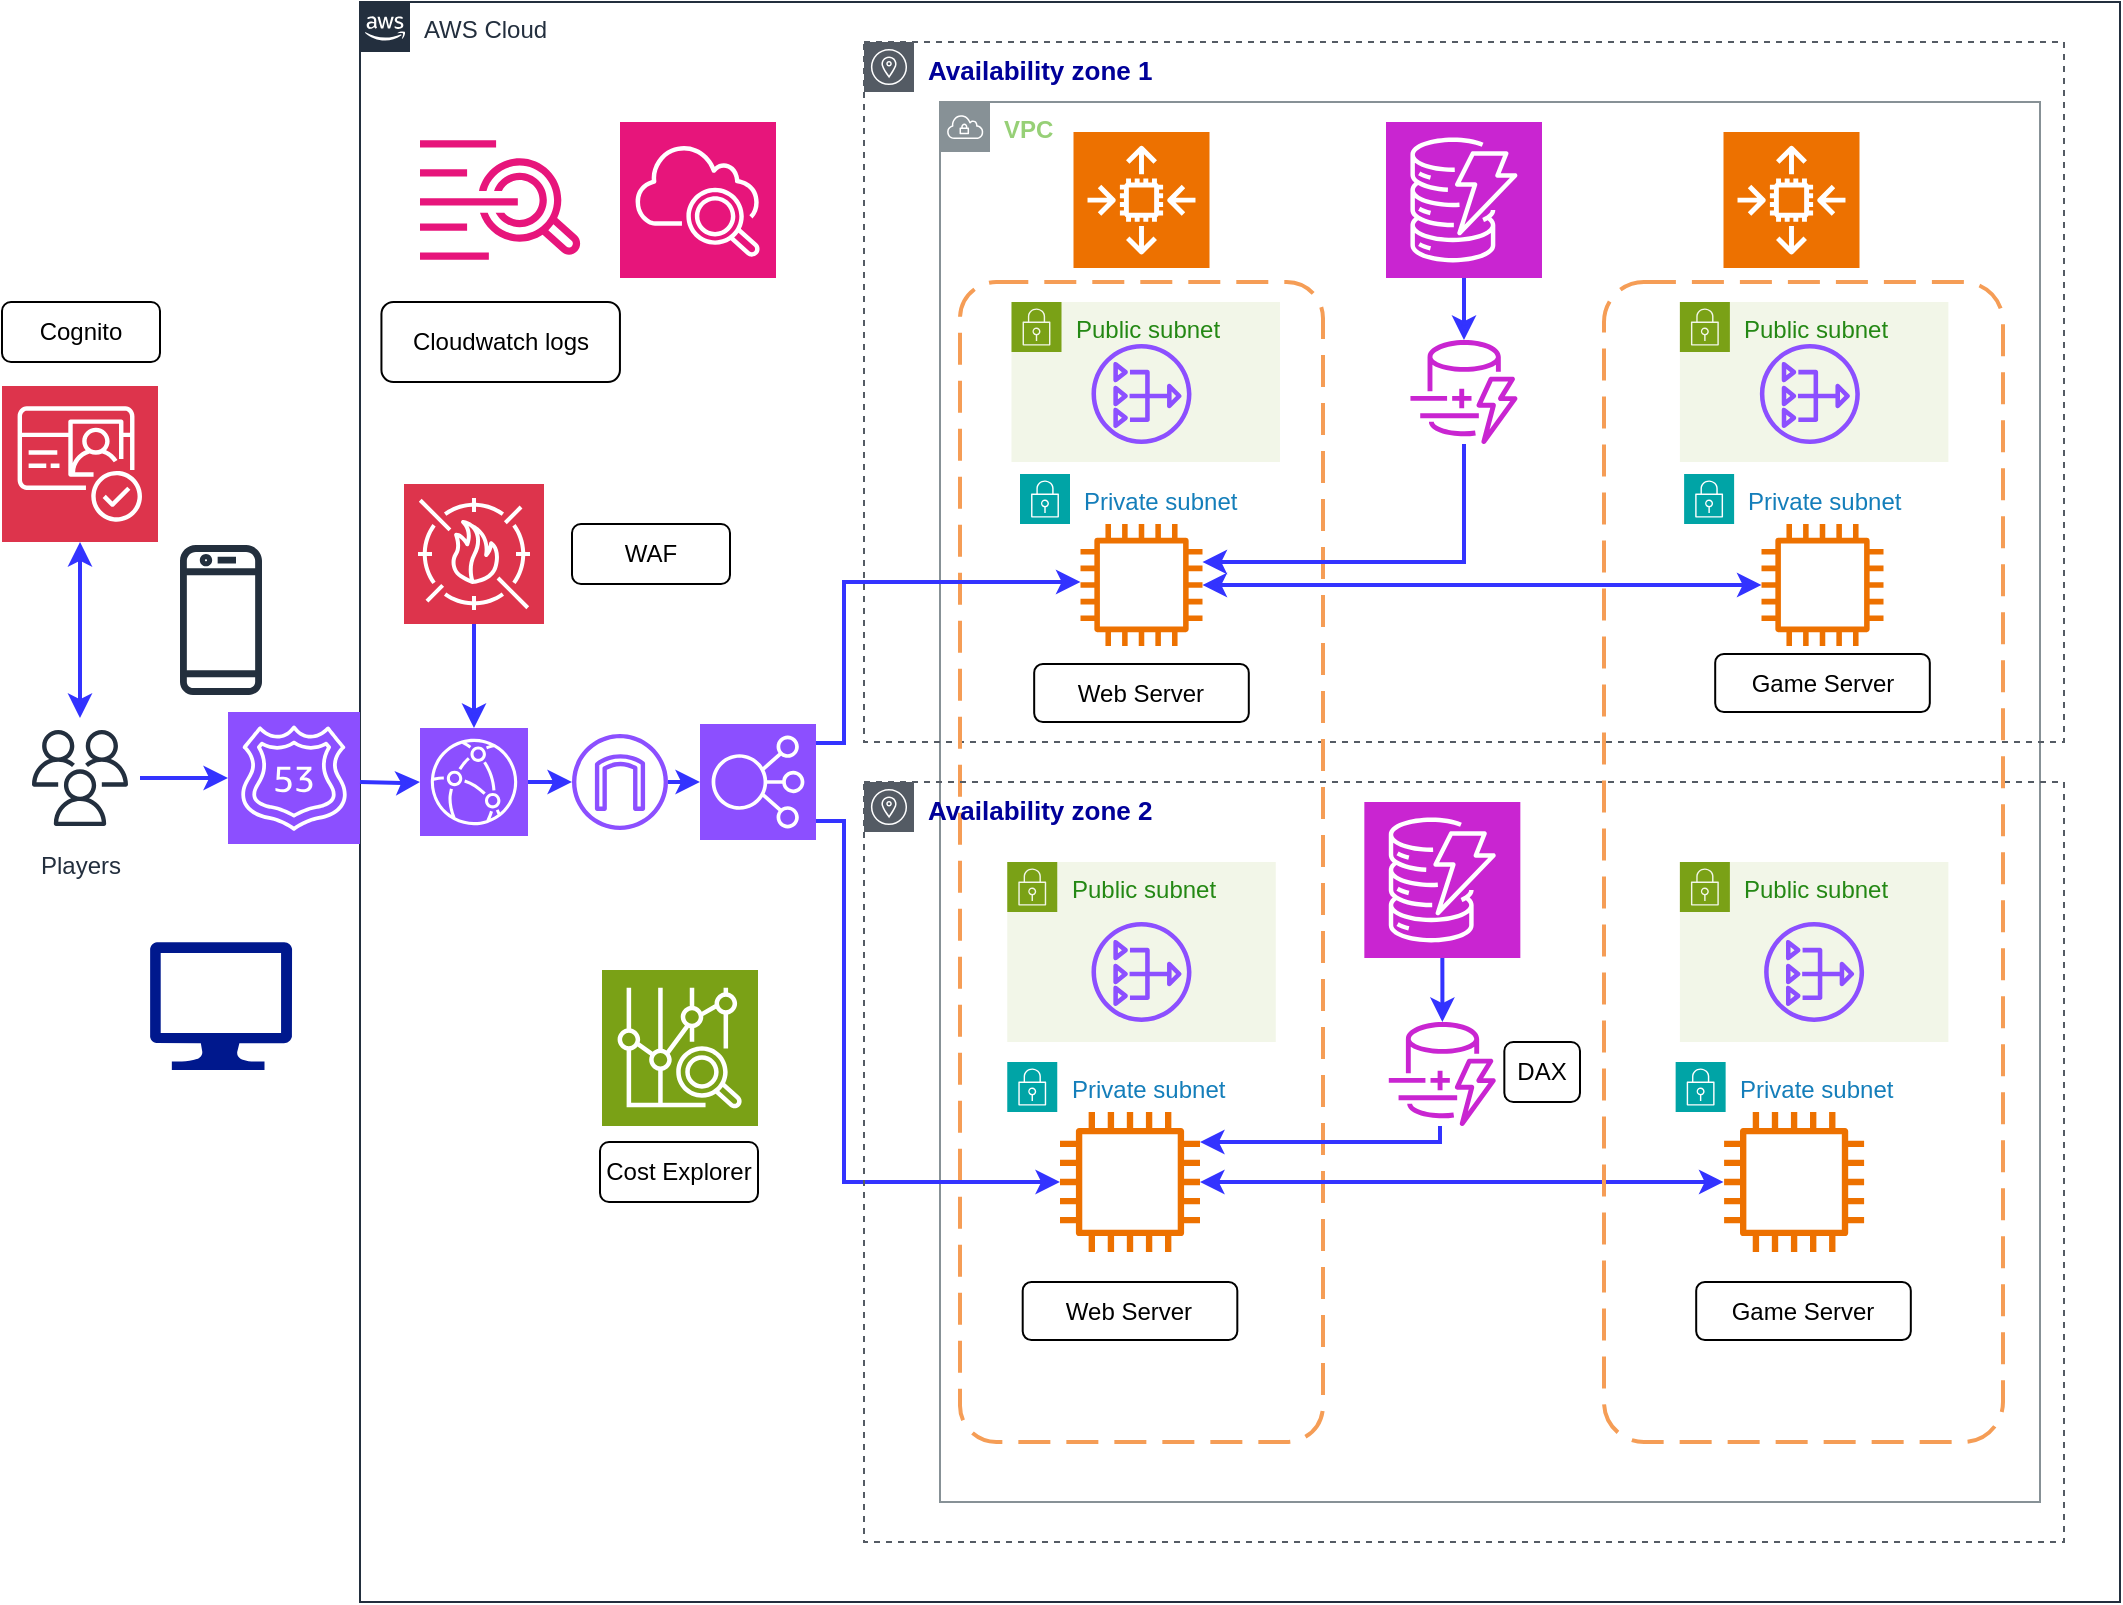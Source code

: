 <mxfile version="22.1.8" type="github">
  <diagram name="Page-1" id="d0QBPmn3JqpIGUC00Diu">
    <mxGraphModel dx="1593" dy="2521" grid="1" gridSize="10" guides="1" tooltips="1" connect="1" arrows="1" fold="1" page="1" pageScale="1" pageWidth="1169" pageHeight="1654" math="0" shadow="0">
      <root>
        <mxCell id="0" />
        <mxCell id="1" parent="0" />
        <mxCell id="qJTPOWWO7ZOpzd0XANFb-59" value="&lt;font&gt;&lt;b&gt;VPC&lt;/b&gt;&lt;/font&gt;" style="sketch=0;outlineConnect=0;gradientColor=none;html=1;whiteSpace=wrap;fontSize=12;fontStyle=0;shape=mxgraph.aws4.group;grIcon=mxgraph.aws4.group_vpc;strokeColor=#879196;fillColor=none;verticalAlign=top;align=left;spacingLeft=30;fontColor=#97D077;dashed=0;" vertex="1" parent="1">
          <mxGeometry x="490" y="-550" width="550" height="700" as="geometry" />
        </mxCell>
        <mxCell id="wB-Hq6-462Kky3SHtKy7-2" value="AWS Cloud" style="points=[[0,0],[0.25,0],[0.5,0],[0.75,0],[1,0],[1,0.25],[1,0.5],[1,0.75],[1,1],[0.75,1],[0.5,1],[0.25,1],[0,1],[0,0.75],[0,0.5],[0,0.25]];outlineConnect=0;gradientColor=none;html=1;whiteSpace=wrap;fontSize=12;fontStyle=0;container=1;pointerEvents=0;collapsible=0;recursiveResize=0;shape=mxgraph.aws4.group;grIcon=mxgraph.aws4.group_aws_cloud_alt;strokeColor=#232F3E;fillColor=none;verticalAlign=top;align=left;spacingLeft=30;fontColor=#232F3E;dashed=0;" parent="1" vertex="1">
          <mxGeometry x="200" y="-600" width="880" height="800" as="geometry" />
        </mxCell>
        <mxCell id="wB-Hq6-462Kky3SHtKy7-13" value="&lt;b&gt;&lt;font color=&quot;#000099&quot; style=&quot;font-size: 13px;&quot;&gt;Availability zone 1&lt;/font&gt;&lt;/b&gt;" style="sketch=0;outlineConnect=0;gradientColor=none;html=1;whiteSpace=wrap;fontSize=12;fontStyle=0;shape=mxgraph.aws4.group;grIcon=mxgraph.aws4.group_availability_zone;strokeColor=#545B64;fillColor=none;verticalAlign=top;align=left;spacingLeft=30;fontColor=#545B64;dashed=1;" parent="wB-Hq6-462Kky3SHtKy7-2" vertex="1">
          <mxGeometry x="252" y="20" width="600" height="350" as="geometry" />
        </mxCell>
        <mxCell id="qJTPOWWO7ZOpzd0XANFb-1" value="" style="rounded=1;arcSize=10;dashed=1;strokeColor=#F59D56;fillColor=none;gradientColor=none;dashPattern=8 4;strokeWidth=2;" vertex="1" parent="wB-Hq6-462Kky3SHtKy7-2">
          <mxGeometry x="300" y="140" width="181.5" height="580" as="geometry" />
        </mxCell>
        <mxCell id="qJTPOWWO7ZOpzd0XANFb-11" style="edgeStyle=orthogonalEdgeStyle;rounded=0;orthogonalLoop=1;jettySize=auto;html=1;exitX=1;exitY=0.25;exitDx=0;exitDy=0;exitPerimeter=0;strokeWidth=2;strokeColor=#3333FF;" edge="1" parent="wB-Hq6-462Kky3SHtKy7-2" target="qJTPOWWO7ZOpzd0XANFb-4">
          <mxGeometry relative="1" as="geometry">
            <mxPoint x="210" y="370.5" as="sourcePoint" />
            <Array as="points">
              <mxPoint x="242" y="371" />
              <mxPoint x="242" y="290" />
            </Array>
          </mxGeometry>
        </mxCell>
        <mxCell id="qJTPOWWO7ZOpzd0XANFb-12" style="edgeStyle=orthogonalEdgeStyle;rounded=0;orthogonalLoop=1;jettySize=auto;html=1;exitX=1;exitY=0.75;exitDx=0;exitDy=0;exitPerimeter=0;strokeWidth=2;strokeColor=#3333FF;" edge="1" parent="wB-Hq6-462Kky3SHtKy7-2" target="qJTPOWWO7ZOpzd0XANFb-6">
          <mxGeometry relative="1" as="geometry">
            <mxPoint x="210" y="409.5" as="sourcePoint" />
            <Array as="points">
              <mxPoint x="242" y="410" />
              <mxPoint x="242" y="590" />
            </Array>
          </mxGeometry>
        </mxCell>
        <mxCell id="wB-Hq6-462Kky3SHtKy7-10" value="" style="sketch=0;points=[[0,0,0],[0.25,0,0],[0.5,0,0],[0.75,0,0],[1,0,0],[0,1,0],[0.25,1,0],[0.5,1,0],[0.75,1,0],[1,1,0],[0,0.25,0],[0,0.5,0],[0,0.75,0],[1,0.25,0],[1,0.5,0],[1,0.75,0]];outlineConnect=0;fontColor=#232F3E;fillColor=#8C4FFF;strokeColor=#ffffff;dashed=0;verticalLabelPosition=bottom;verticalAlign=top;align=center;html=1;fontSize=12;fontStyle=0;aspect=fixed;shape=mxgraph.aws4.resourceIcon;resIcon=mxgraph.aws4.elastic_load_balancing;" parent="wB-Hq6-462Kky3SHtKy7-2" vertex="1">
          <mxGeometry x="170" y="361" width="58" height="58" as="geometry" />
        </mxCell>
        <mxCell id="wB-Hq6-462Kky3SHtKy7-12" value="&lt;b&gt;&lt;font color=&quot;#000099&quot; style=&quot;font-size: 13px;&quot;&gt;Availability zone 2&lt;/font&gt;&lt;/b&gt;" style="sketch=0;outlineConnect=0;gradientColor=none;html=1;whiteSpace=wrap;fontSize=12;fontStyle=0;shape=mxgraph.aws4.group;grIcon=mxgraph.aws4.group_availability_zone;strokeColor=#545B64;fillColor=none;verticalAlign=top;align=left;spacingLeft=30;fontColor=#545B64;dashed=1;" parent="wB-Hq6-462Kky3SHtKy7-2" vertex="1">
          <mxGeometry x="252" y="390" width="600" height="380" as="geometry" />
        </mxCell>
        <mxCell id="qJTPOWWO7ZOpzd0XANFb-2" value="" style="sketch=0;points=[[0,0,0],[0.25,0,0],[0.5,0,0],[0.75,0,0],[1,0,0],[0,1,0],[0.25,1,0],[0.5,1,0],[0.75,1,0],[1,1,0],[0,0.25,0],[0,0.5,0],[0,0.75,0],[1,0.25,0],[1,0.5,0],[1,0.75,0]];outlineConnect=0;fontColor=#232F3E;fillColor=#ED7100;strokeColor=#ffffff;dashed=0;verticalLabelPosition=bottom;verticalAlign=top;align=center;html=1;fontSize=12;fontStyle=0;aspect=fixed;shape=mxgraph.aws4.resourceIcon;resIcon=mxgraph.aws4.auto_scaling2;" vertex="1" parent="wB-Hq6-462Kky3SHtKy7-2">
          <mxGeometry x="356.75" y="65" width="68" height="68" as="geometry" />
        </mxCell>
        <mxCell id="qJTPOWWO7ZOpzd0XANFb-18" style="edgeStyle=orthogonalEdgeStyle;rounded=0;orthogonalLoop=1;jettySize=auto;html=1;startArrow=classic;startFill=1;strokeWidth=2;strokeColor=#3333FF;" edge="1" parent="wB-Hq6-462Kky3SHtKy7-2" source="qJTPOWWO7ZOpzd0XANFb-4" target="qJTPOWWO7ZOpzd0XANFb-133">
          <mxGeometry relative="1" as="geometry">
            <mxPoint x="681.69" y="291.476" as="targetPoint" />
            <Array as="points" />
          </mxGeometry>
        </mxCell>
        <mxCell id="qJTPOWWO7ZOpzd0XANFb-4" value="" style="sketch=0;outlineConnect=0;fontColor=#232F3E;gradientColor=none;fillColor=#ED7100;strokeColor=none;dashed=0;verticalLabelPosition=bottom;verticalAlign=top;align=center;html=1;fontSize=12;fontStyle=0;aspect=fixed;pointerEvents=1;shape=mxgraph.aws4.instance2;" vertex="1" parent="wB-Hq6-462Kky3SHtKy7-2">
          <mxGeometry x="360.25" y="261" width="61" height="61" as="geometry" />
        </mxCell>
        <mxCell id="qJTPOWWO7ZOpzd0XANFb-19" style="edgeStyle=orthogonalEdgeStyle;rounded=0;orthogonalLoop=1;jettySize=auto;html=1;startArrow=classic;startFill=1;strokeColor=#3333FF;strokeWidth=2;" edge="1" parent="wB-Hq6-462Kky3SHtKy7-2" source="qJTPOWWO7ZOpzd0XANFb-6">
          <mxGeometry relative="1" as="geometry">
            <mxPoint x="681.75" y="590" as="targetPoint" />
          </mxGeometry>
        </mxCell>
        <mxCell id="qJTPOWWO7ZOpzd0XANFb-6" value="" style="sketch=0;outlineConnect=0;fontColor=#232F3E;gradientColor=none;fillColor=#ED7100;strokeColor=none;dashed=0;verticalLabelPosition=bottom;verticalAlign=top;align=center;html=1;fontSize=12;fontStyle=0;aspect=fixed;pointerEvents=1;shape=mxgraph.aws4.instance2;" vertex="1" parent="wB-Hq6-462Kky3SHtKy7-2">
          <mxGeometry x="350" y="555" width="70" height="70" as="geometry" />
        </mxCell>
        <mxCell id="qJTPOWWO7ZOpzd0XANFb-7" value="" style="rounded=1;arcSize=10;dashed=1;strokeColor=#F59D56;fillColor=none;gradientColor=none;dashPattern=8 4;strokeWidth=2;" vertex="1" parent="wB-Hq6-462Kky3SHtKy7-2">
          <mxGeometry x="622" y="140" width="199.5" height="580" as="geometry" />
        </mxCell>
        <mxCell id="qJTPOWWO7ZOpzd0XANFb-8" value="" style="sketch=0;points=[[0,0,0],[0.25,0,0],[0.5,0,0],[0.75,0,0],[1,0,0],[0,1,0],[0.25,1,0],[0.5,1,0],[0.75,1,0],[1,1,0],[0,0.25,0],[0,0.5,0],[0,0.75,0],[1,0.25,0],[1,0.5,0],[1,0.75,0]];outlineConnect=0;fontColor=#232F3E;fillColor=#ED7100;strokeColor=#ffffff;dashed=0;verticalLabelPosition=bottom;verticalAlign=top;align=center;html=1;fontSize=12;fontStyle=0;aspect=fixed;shape=mxgraph.aws4.resourceIcon;resIcon=mxgraph.aws4.auto_scaling2;" vertex="1" parent="wB-Hq6-462Kky3SHtKy7-2">
          <mxGeometry x="681.75" y="65" width="68" height="68" as="geometry" />
        </mxCell>
        <mxCell id="qJTPOWWO7ZOpzd0XANFb-14" value="Web Server" style="rounded=1;whiteSpace=wrap;html=1;" vertex="1" parent="wB-Hq6-462Kky3SHtKy7-2">
          <mxGeometry x="337.09" y="331" width="107.31" height="29" as="geometry" />
        </mxCell>
        <mxCell id="qJTPOWWO7ZOpzd0XANFb-24" style="edgeStyle=orthogonalEdgeStyle;rounded=0;orthogonalLoop=1;jettySize=auto;html=1;strokeColor=#3333FF;strokeWidth=2;" edge="1" parent="wB-Hq6-462Kky3SHtKy7-2" source="qJTPOWWO7ZOpzd0XANFb-29" target="qJTPOWWO7ZOpzd0XANFb-4">
          <mxGeometry relative="1" as="geometry">
            <mxPoint x="552" y="200" as="sourcePoint" />
            <Array as="points">
              <mxPoint x="552" y="280" />
            </Array>
          </mxGeometry>
        </mxCell>
        <mxCell id="qJTPOWWO7ZOpzd0XANFb-23" value="" style="sketch=0;points=[[0,0,0],[0.25,0,0],[0.5,0,0],[0.75,0,0],[1,0,0],[0,1,0],[0.25,1,0],[0.5,1,0],[0.75,1,0],[1,1,0],[0,0.25,0],[0,0.5,0],[0,0.75,0],[1,0.25,0],[1,0.5,0],[1,0.75,0]];outlineConnect=0;fontColor=#232F3E;fillColor=#C925D1;strokeColor=#ffffff;dashed=0;verticalLabelPosition=bottom;verticalAlign=top;align=center;html=1;fontSize=12;fontStyle=0;aspect=fixed;shape=mxgraph.aws4.resourceIcon;resIcon=mxgraph.aws4.dynamodb;" vertex="1" parent="wB-Hq6-462Kky3SHtKy7-2">
          <mxGeometry x="513" y="60" width="78" height="78" as="geometry" />
        </mxCell>
        <mxCell id="qJTPOWWO7ZOpzd0XANFb-29" value="" style="sketch=0;outlineConnect=0;fontColor=#232F3E;gradientColor=none;fillColor=#C925D1;strokeColor=none;dashed=0;verticalLabelPosition=bottom;verticalAlign=top;align=center;html=1;fontSize=12;fontStyle=0;aspect=fixed;pointerEvents=1;shape=mxgraph.aws4.dynamodb_dax;" vertex="1" parent="wB-Hq6-462Kky3SHtKy7-2">
          <mxGeometry x="523.84" y="169" width="56.33" height="52" as="geometry" />
        </mxCell>
        <mxCell id="qJTPOWWO7ZOpzd0XANFb-30" style="edgeStyle=orthogonalEdgeStyle;rounded=0;orthogonalLoop=1;jettySize=auto;html=1;entryX=0.5;entryY=1;entryDx=0;entryDy=0;entryPerimeter=0;strokeWidth=2;strokeColor=#3333FF;endArrow=none;endFill=0;startArrow=classic;startFill=1;" edge="1" parent="wB-Hq6-462Kky3SHtKy7-2" source="qJTPOWWO7ZOpzd0XANFb-29" target="qJTPOWWO7ZOpzd0XANFb-23">
          <mxGeometry relative="1" as="geometry" />
        </mxCell>
        <mxCell id="qJTPOWWO7ZOpzd0XANFb-37" value="" style="group" vertex="1" connectable="0" parent="wB-Hq6-462Kky3SHtKy7-2">
          <mxGeometry x="502.17" y="360" width="78" height="202" as="geometry" />
        </mxCell>
        <mxCell id="qJTPOWWO7ZOpzd0XANFb-34" value="" style="sketch=0;points=[[0,0,0],[0.25,0,0],[0.5,0,0],[0.75,0,0],[1,0,0],[0,1,0],[0.25,1,0],[0.5,1,0],[0.75,1,0],[1,1,0],[0,0.25,0],[0,0.5,0],[0,0.75,0],[1,0.25,0],[1,0.5,0],[1,0.75,0]];outlineConnect=0;fontColor=#232F3E;fillColor=#C925D1;strokeColor=#ffffff;dashed=0;verticalLabelPosition=bottom;verticalAlign=top;align=center;html=1;fontSize=12;fontStyle=0;aspect=fixed;shape=mxgraph.aws4.resourceIcon;resIcon=mxgraph.aws4.dynamodb;" vertex="1" parent="qJTPOWWO7ZOpzd0XANFb-37">
          <mxGeometry y="40" width="78" height="78" as="geometry" />
        </mxCell>
        <mxCell id="qJTPOWWO7ZOpzd0XANFb-35" value="" style="sketch=0;outlineConnect=0;fontColor=#232F3E;gradientColor=none;fillColor=#C925D1;strokeColor=none;dashed=0;verticalLabelPosition=bottom;verticalAlign=top;align=center;html=1;fontSize=12;fontStyle=0;aspect=fixed;pointerEvents=1;shape=mxgraph.aws4.dynamodb_dax;" vertex="1" parent="qJTPOWWO7ZOpzd0XANFb-37">
          <mxGeometry x="10.84" y="150" width="56.33" height="52" as="geometry" />
        </mxCell>
        <mxCell id="qJTPOWWO7ZOpzd0XANFb-36" style="edgeStyle=orthogonalEdgeStyle;rounded=0;orthogonalLoop=1;jettySize=auto;html=1;entryX=0.5;entryY=1;entryDx=0;entryDy=0;entryPerimeter=0;strokeWidth=2;strokeColor=#3333FF;endArrow=none;endFill=0;startArrow=classic;startFill=1;" edge="1" parent="qJTPOWWO7ZOpzd0XANFb-37" source="qJTPOWWO7ZOpzd0XANFb-35" target="qJTPOWWO7ZOpzd0XANFb-34">
          <mxGeometry relative="1" as="geometry" />
        </mxCell>
        <mxCell id="qJTPOWWO7ZOpzd0XANFb-33" style="edgeStyle=orthogonalEdgeStyle;rounded=0;orthogonalLoop=1;jettySize=auto;html=1;strokeColor=#3333FF;strokeWidth=2;" edge="1" parent="wB-Hq6-462Kky3SHtKy7-2" source="qJTPOWWO7ZOpzd0XANFb-35" target="qJTPOWWO7ZOpzd0XANFb-6">
          <mxGeometry relative="1" as="geometry">
            <mxPoint x="552" y="500" as="sourcePoint" />
            <mxPoint x="422" y="540" as="targetPoint" />
            <Array as="points">
              <mxPoint x="540" y="570" />
            </Array>
          </mxGeometry>
        </mxCell>
        <mxCell id="qJTPOWWO7ZOpzd0XANFb-38" value="" style="sketch=0;points=[[0,0,0],[0.25,0,0],[0.5,0,0],[0.75,0,0],[1,0,0],[0,1,0],[0.25,1,0],[0.5,1,0],[0.75,1,0],[1,1,0],[0,0.25,0],[0,0.5,0],[0,0.75,0],[1,0.25,0],[1,0.5,0],[1,0.75,0]];points=[[0,0,0],[0.25,0,0],[0.5,0,0],[0.75,0,0],[1,0,0],[0,1,0],[0.25,1,0],[0.5,1,0],[0.75,1,0],[1,1,0],[0,0.25,0],[0,0.5,0],[0,0.75,0],[1,0.25,0],[1,0.5,0],[1,0.75,0]];outlineConnect=0;fontColor=#232F3E;fillColor=#E7157B;strokeColor=#ffffff;dashed=0;verticalLabelPosition=bottom;verticalAlign=top;align=center;html=1;fontSize=12;fontStyle=0;aspect=fixed;shape=mxgraph.aws4.resourceIcon;resIcon=mxgraph.aws4.cloudwatch_2;" vertex="1" parent="wB-Hq6-462Kky3SHtKy7-2">
          <mxGeometry x="130" y="60" width="78" height="78" as="geometry" />
        </mxCell>
        <mxCell id="qJTPOWWO7ZOpzd0XANFb-41" value="" style="sketch=0;points=[[0,0,0],[0.25,0,0],[0.5,0,0],[0.75,0,0],[1,0,0],[0,1,0],[0.25,1,0],[0.5,1,0],[0.75,1,0],[1,1,0],[0,0.25,0],[0,0.5,0],[0,0.75,0],[1,0.25,0],[1,0.5,0],[1,0.75,0]];outlineConnect=0;fontColor=#232F3E;fillColor=#8C4FFF;strokeColor=#ffffff;dashed=0;verticalLabelPosition=bottom;verticalAlign=top;align=center;html=1;fontSize=12;fontStyle=0;aspect=fixed;shape=mxgraph.aws4.resourceIcon;resIcon=mxgraph.aws4.cloudfront;" vertex="1" parent="wB-Hq6-462Kky3SHtKy7-2">
          <mxGeometry x="30" y="363" width="54" height="54" as="geometry" />
        </mxCell>
        <mxCell id="qJTPOWWO7ZOpzd0XANFb-49" value="" style="edgeStyle=orthogonalEdgeStyle;rounded=0;orthogonalLoop=1;jettySize=auto;html=1;strokeWidth=2;strokeColor=#3333FF;exitX=1;exitY=0.5;exitDx=0;exitDy=0;exitPerimeter=0;entryX=0;entryY=0.5;entryDx=0;entryDy=0;entryPerimeter=0;" edge="1" parent="wB-Hq6-462Kky3SHtKy7-2" source="qJTPOWWO7ZOpzd0XANFb-66" target="wB-Hq6-462Kky3SHtKy7-10">
          <mxGeometry relative="1" as="geometry">
            <mxPoint x="10" y="400" as="sourcePoint" />
            <mxPoint x="40" y="400" as="targetPoint" />
            <Array as="points" />
          </mxGeometry>
        </mxCell>
        <object label="" id="qJTPOWWO7ZOpzd0XANFb-50">
          <mxCell style="sketch=0;points=[[0,0,0],[0.25,0,0],[0.5,0,0],[0.75,0,0],[1,0,0],[0,1,0],[0.25,1,0],[0.5,1,0],[0.75,1,0],[1,1,0],[0,0.25,0],[0,0.5,0],[0,0.75,0],[1,0.25,0],[1,0.5,0],[1,0.75,0]];outlineConnect=0;fontColor=#232F3E;fillColor=#DD344C;strokeColor=#ffffff;dashed=0;verticalLabelPosition=bottom;verticalAlign=top;align=center;html=1;fontSize=12;fontStyle=0;aspect=fixed;shape=mxgraph.aws4.resourceIcon;resIcon=mxgraph.aws4.waf;whiteSpace=wrap;" vertex="1" parent="wB-Hq6-462Kky3SHtKy7-2">
            <mxGeometry x="22" y="241" width="70" height="70" as="geometry" />
          </mxCell>
        </object>
        <mxCell id="qJTPOWWO7ZOpzd0XANFb-51" style="edgeStyle=orthogonalEdgeStyle;rounded=0;orthogonalLoop=1;jettySize=auto;html=1;strokeColor=#3333FF;strokeWidth=2;entryX=0.5;entryY=0;entryDx=0;entryDy=0;entryPerimeter=0;" edge="1" parent="wB-Hq6-462Kky3SHtKy7-2" source="qJTPOWWO7ZOpzd0XANFb-50" target="qJTPOWWO7ZOpzd0XANFb-41">
          <mxGeometry relative="1" as="geometry">
            <mxPoint x="65" y="350" as="targetPoint" />
            <Array as="points">
              <mxPoint x="57" y="330" />
              <mxPoint x="57" y="330" />
            </Array>
          </mxGeometry>
        </mxCell>
        <mxCell id="qJTPOWWO7ZOpzd0XANFb-52" value="" style="sketch=0;outlineConnect=0;fontColor=#232F3E;gradientColor=none;fillColor=#E7157B;strokeColor=none;dashed=0;verticalLabelPosition=bottom;verticalAlign=top;align=center;html=1;fontSize=12;fontStyle=0;aspect=fixed;pointerEvents=1;shape=mxgraph.aws4.cloudwatch_logs;" vertex="1" parent="wB-Hq6-462Kky3SHtKy7-2">
          <mxGeometry x="30" y="69" width="80.69" height="60" as="geometry" />
        </mxCell>
        <mxCell id="qJTPOWWO7ZOpzd0XANFb-53" value="Cloudwatch logs" style="rounded=1;whiteSpace=wrap;html=1;" vertex="1" parent="wB-Hq6-462Kky3SHtKy7-2">
          <mxGeometry x="10.72" y="150" width="119.25" height="40" as="geometry" />
        </mxCell>
        <mxCell id="qJTPOWWO7ZOpzd0XANFb-54" value="DAX" style="rounded=1;whiteSpace=wrap;html=1;" vertex="1" parent="wB-Hq6-462Kky3SHtKy7-2">
          <mxGeometry x="572.17" y="520" width="37.83" height="30" as="geometry" />
        </mxCell>
        <mxCell id="qJTPOWWO7ZOpzd0XANFb-56" value="WAF" style="rounded=1;whiteSpace=wrap;html=1;" vertex="1" parent="wB-Hq6-462Kky3SHtKy7-2">
          <mxGeometry x="106" y="261" width="79" height="30" as="geometry" />
        </mxCell>
        <mxCell id="qJTPOWWO7ZOpzd0XANFb-57" value="" style="sketch=0;points=[[0,0,0],[0.25,0,0],[0.5,0,0],[0.75,0,0],[1,0,0],[0,1,0],[0.25,1,0],[0.5,1,0],[0.75,1,0],[1,1,0],[0,0.25,0],[0,0.5,0],[0,0.75,0],[1,0.25,0],[1,0.5,0],[1,0.75,0]];outlineConnect=0;fontColor=#232F3E;fillColor=#7AA116;strokeColor=#ffffff;dashed=0;verticalLabelPosition=bottom;verticalAlign=top;align=center;html=1;fontSize=12;fontStyle=0;aspect=fixed;shape=mxgraph.aws4.resourceIcon;resIcon=mxgraph.aws4.cost_explorer;" vertex="1" parent="wB-Hq6-462Kky3SHtKy7-2">
          <mxGeometry x="121" y="484" width="78" height="78" as="geometry" />
        </mxCell>
        <mxCell id="qJTPOWWO7ZOpzd0XANFb-58" value="Cost Explorer" style="rounded=1;whiteSpace=wrap;html=1;" vertex="1" parent="wB-Hq6-462Kky3SHtKy7-2">
          <mxGeometry x="120" y="570" width="79" height="30" as="geometry" />
        </mxCell>
        <mxCell id="qJTPOWWO7ZOpzd0XANFb-60" value="Public subnet" style="points=[[0,0],[0.25,0],[0.5,0],[0.75,0],[1,0],[1,0.25],[1,0.5],[1,0.75],[1,1],[0.75,1],[0.5,1],[0.25,1],[0,1],[0,0.75],[0,0.5],[0,0.25]];outlineConnect=0;gradientColor=none;html=1;whiteSpace=wrap;fontSize=12;fontStyle=0;container=1;pointerEvents=0;collapsible=0;recursiveResize=0;shape=mxgraph.aws4.group;grIcon=mxgraph.aws4.group_security_group;grStroke=0;strokeColor=#7AA116;fillColor=#F2F6E8;verticalAlign=top;align=left;spacingLeft=30;fontColor=#248814;dashed=0;" vertex="1" parent="wB-Hq6-462Kky3SHtKy7-2">
          <mxGeometry x="325.75" y="150" width="134.25" height="80" as="geometry" />
        </mxCell>
        <mxCell id="qJTPOWWO7ZOpzd0XANFb-64" value="" style="sketch=0;outlineConnect=0;fontColor=#232F3E;gradientColor=none;fillColor=#8C4FFF;strokeColor=none;dashed=0;verticalLabelPosition=bottom;verticalAlign=top;align=center;html=1;fontSize=12;fontStyle=0;aspect=fixed;pointerEvents=1;shape=mxgraph.aws4.nat_gateway;" vertex="1" parent="qJTPOWWO7ZOpzd0XANFb-60">
          <mxGeometry x="39.99" y="21" width="50" height="50" as="geometry" />
        </mxCell>
        <mxCell id="qJTPOWWO7ZOpzd0XANFb-67" value="" style="edgeStyle=orthogonalEdgeStyle;rounded=0;orthogonalLoop=1;jettySize=auto;html=1;strokeWidth=2;strokeColor=#3333FF;exitX=1;exitY=0.5;exitDx=0;exitDy=0;exitPerimeter=0;entryX=0;entryY=0.5;entryDx=0;entryDy=0;entryPerimeter=0;" edge="1" parent="wB-Hq6-462Kky3SHtKy7-2" source="qJTPOWWO7ZOpzd0XANFb-41" target="qJTPOWWO7ZOpzd0XANFb-66">
          <mxGeometry relative="1" as="geometry">
            <mxPoint x="298" y="-210" as="sourcePoint" />
            <mxPoint x="370" y="-210" as="targetPoint" />
            <Array as="points" />
          </mxGeometry>
        </mxCell>
        <mxCell id="qJTPOWWO7ZOpzd0XANFb-66" value="" style="sketch=0;outlineConnect=0;fontColor=#232F3E;gradientColor=none;fillColor=#8C4FFF;strokeColor=none;dashed=0;verticalLabelPosition=bottom;verticalAlign=top;align=center;html=1;fontSize=12;fontStyle=0;aspect=fixed;pointerEvents=1;shape=mxgraph.aws4.internet_gateway;" vertex="1" parent="wB-Hq6-462Kky3SHtKy7-2">
          <mxGeometry x="106" y="366" width="48" height="48" as="geometry" />
        </mxCell>
        <mxCell id="qJTPOWWO7ZOpzd0XANFb-130" value="Public subnet" style="points=[[0,0],[0.25,0],[0.5,0],[0.75,0],[1,0],[1,0.25],[1,0.5],[1,0.75],[1,1],[0.75,1],[0.5,1],[0.25,1],[0,1],[0,0.75],[0,0.5],[0,0.25]];outlineConnect=0;gradientColor=none;html=1;whiteSpace=wrap;fontSize=12;fontStyle=0;container=1;pointerEvents=0;collapsible=0;recursiveResize=0;shape=mxgraph.aws4.group;grIcon=mxgraph.aws4.group_security_group;grStroke=0;strokeColor=#7AA116;fillColor=#F2F6E8;verticalAlign=top;align=left;spacingLeft=30;fontColor=#248814;dashed=0;" vertex="1" parent="wB-Hq6-462Kky3SHtKy7-2">
          <mxGeometry x="323.63" y="430" width="134.25" height="90" as="geometry" />
        </mxCell>
        <mxCell id="qJTPOWWO7ZOpzd0XANFb-131" value="" style="sketch=0;outlineConnect=0;fontColor=#232F3E;gradientColor=none;fillColor=#8C4FFF;strokeColor=none;dashed=0;verticalLabelPosition=bottom;verticalAlign=top;align=center;html=1;fontSize=12;fontStyle=0;aspect=fixed;pointerEvents=1;shape=mxgraph.aws4.nat_gateway;" vertex="1" parent="wB-Hq6-462Kky3SHtKy7-2">
          <mxGeometry x="365.74" y="460" width="50" height="50" as="geometry" />
        </mxCell>
        <mxCell id="qJTPOWWO7ZOpzd0XANFb-62" value="Private subnet" style="points=[[0,0],[0.25,0],[0.5,0],[0.75,0],[1,0],[1,0.25],[1,0.5],[1,0.75],[1,1],[0.75,1],[0.5,1],[0.25,1],[0,1],[0,0.75],[0,0.5],[0,0.25]];outlineConnect=0;gradientColor=none;html=1;whiteSpace=wrap;fontSize=12;fontStyle=0;container=1;pointerEvents=0;collapsible=0;recursiveResize=0;shape=mxgraph.aws4.group;grIcon=mxgraph.aws4.group_security_group;grStroke=0;strokeColor=#00A4A6;fillColor=none;verticalAlign=top;align=left;spacingLeft=30;fontColor=#147EBA;dashed=0;labelBackgroundColor=none;" vertex="1" parent="wB-Hq6-462Kky3SHtKy7-2">
          <mxGeometry x="330" y="236" width="130" height="130" as="geometry" />
        </mxCell>
        <mxCell id="qJTPOWWO7ZOpzd0XANFb-133" value="" style="sketch=0;outlineConnect=0;fontColor=#232F3E;gradientColor=none;fillColor=#ED7100;strokeColor=none;dashed=0;verticalLabelPosition=bottom;verticalAlign=top;align=center;html=1;fontSize=12;fontStyle=0;aspect=fixed;pointerEvents=1;shape=mxgraph.aws4.instance2;" vertex="1" parent="wB-Hq6-462Kky3SHtKy7-2">
          <mxGeometry x="700.75" y="261" width="61" height="61" as="geometry" />
        </mxCell>
        <mxCell id="qJTPOWWO7ZOpzd0XANFb-134" value="Private subnet" style="points=[[0,0],[0.25,0],[0.5,0],[0.75,0],[1,0],[1,0.25],[1,0.5],[1,0.75],[1,1],[0.75,1],[0.5,1],[0.25,1],[0,1],[0,0.75],[0,0.5],[0,0.25]];outlineConnect=0;gradientColor=none;html=1;whiteSpace=wrap;fontSize=12;fontStyle=0;container=1;pointerEvents=0;collapsible=0;recursiveResize=0;shape=mxgraph.aws4.group;grIcon=mxgraph.aws4.group_security_group;grStroke=0;strokeColor=#00A4A6;fillColor=none;verticalAlign=top;align=left;spacingLeft=30;fontColor=#147EBA;dashed=0;labelBackgroundColor=none;" vertex="1" parent="wB-Hq6-462Kky3SHtKy7-2">
          <mxGeometry x="662.06" y="236" width="130" height="130" as="geometry" />
        </mxCell>
        <mxCell id="qJTPOWWO7ZOpzd0XANFb-186" value="Public subnet" style="points=[[0,0],[0.25,0],[0.5,0],[0.75,0],[1,0],[1,0.25],[1,0.5],[1,0.75],[1,1],[0.75,1],[0.5,1],[0.25,1],[0,1],[0,0.75],[0,0.5],[0,0.25]];outlineConnect=0;gradientColor=none;html=1;whiteSpace=wrap;fontSize=12;fontStyle=0;container=1;pointerEvents=0;collapsible=0;recursiveResize=0;shape=mxgraph.aws4.group;grIcon=mxgraph.aws4.group_security_group;grStroke=0;strokeColor=#7AA116;fillColor=#F2F6E8;verticalAlign=top;align=left;spacingLeft=30;fontColor=#248814;dashed=0;" vertex="1" parent="wB-Hq6-462Kky3SHtKy7-2">
          <mxGeometry x="659.94" y="150" width="134.25" height="80" as="geometry" />
        </mxCell>
        <mxCell id="qJTPOWWO7ZOpzd0XANFb-187" value="" style="sketch=0;outlineConnect=0;fontColor=#232F3E;gradientColor=none;fillColor=#8C4FFF;strokeColor=none;dashed=0;verticalLabelPosition=bottom;verticalAlign=top;align=center;html=1;fontSize=12;fontStyle=0;aspect=fixed;pointerEvents=1;shape=mxgraph.aws4.nat_gateway;" vertex="1" parent="qJTPOWWO7ZOpzd0XANFb-186">
          <mxGeometry x="39.99" y="21" width="50" height="50" as="geometry" />
        </mxCell>
        <mxCell id="qJTPOWWO7ZOpzd0XANFb-189" value="Public subnet" style="points=[[0,0],[0.25,0],[0.5,0],[0.75,0],[1,0],[1,0.25],[1,0.5],[1,0.75],[1,1],[0.75,1],[0.5,1],[0.25,1],[0,1],[0,0.75],[0,0.5],[0,0.25]];outlineConnect=0;gradientColor=none;html=1;whiteSpace=wrap;fontSize=12;fontStyle=0;container=1;pointerEvents=0;collapsible=0;recursiveResize=0;shape=mxgraph.aws4.group;grIcon=mxgraph.aws4.group_security_group;grStroke=0;strokeColor=#7AA116;fillColor=#F2F6E8;verticalAlign=top;align=left;spacingLeft=30;fontColor=#248814;dashed=0;" vertex="1" parent="wB-Hq6-462Kky3SHtKy7-2">
          <mxGeometry x="659.94" y="430" width="134.25" height="90" as="geometry" />
        </mxCell>
        <mxCell id="qJTPOWWO7ZOpzd0XANFb-190" value="" style="sketch=0;outlineConnect=0;fontColor=#232F3E;gradientColor=none;fillColor=#8C4FFF;strokeColor=none;dashed=0;verticalLabelPosition=bottom;verticalAlign=top;align=center;html=1;fontSize=12;fontStyle=0;aspect=fixed;pointerEvents=1;shape=mxgraph.aws4.nat_gateway;" vertex="1" parent="wB-Hq6-462Kky3SHtKy7-2">
          <mxGeometry x="702.05" y="460" width="50" height="50" as="geometry" />
        </mxCell>
        <mxCell id="qJTPOWWO7ZOpzd0XANFb-135" value="Game Server" style="rounded=1;whiteSpace=wrap;html=1;" vertex="1" parent="wB-Hq6-462Kky3SHtKy7-2">
          <mxGeometry x="677.6" y="326" width="107.31" height="29" as="geometry" />
        </mxCell>
        <mxCell id="qJTPOWWO7ZOpzd0XANFb-191" value="" style="sketch=0;outlineConnect=0;fontColor=#232F3E;gradientColor=none;fillColor=#ED7100;strokeColor=none;dashed=0;verticalLabelPosition=bottom;verticalAlign=top;align=center;html=1;fontSize=12;fontStyle=0;aspect=fixed;pointerEvents=1;shape=mxgraph.aws4.instance2;" vertex="1" parent="wB-Hq6-462Kky3SHtKy7-2">
          <mxGeometry x="682.05" y="555" width="70" height="70" as="geometry" />
        </mxCell>
        <mxCell id="qJTPOWWO7ZOpzd0XANFb-192" value="Web Server" style="rounded=1;whiteSpace=wrap;html=1;" vertex="1" parent="wB-Hq6-462Kky3SHtKy7-2">
          <mxGeometry x="331.35" y="640" width="107.31" height="29" as="geometry" />
        </mxCell>
        <mxCell id="qJTPOWWO7ZOpzd0XANFb-193" value="Game Server" style="rounded=1;whiteSpace=wrap;html=1;" vertex="1" parent="wB-Hq6-462Kky3SHtKy7-2">
          <mxGeometry x="668.1" y="640" width="107.31" height="29" as="geometry" />
        </mxCell>
        <mxCell id="qJTPOWWO7ZOpzd0XANFb-194" value="Private subnet" style="points=[[0,0],[0.25,0],[0.5,0],[0.75,0],[1,0],[1,0.25],[1,0.5],[1,0.75],[1,1],[0.75,1],[0.5,1],[0.25,1],[0,1],[0,0.75],[0,0.5],[0,0.25]];outlineConnect=0;gradientColor=none;html=1;whiteSpace=wrap;fontSize=12;fontStyle=0;container=1;pointerEvents=0;collapsible=0;recursiveResize=0;shape=mxgraph.aws4.group;grIcon=mxgraph.aws4.group_security_group;grStroke=0;strokeColor=#00A4A6;fillColor=none;verticalAlign=top;align=left;spacingLeft=30;fontColor=#147EBA;dashed=0;labelBackgroundColor=none;" vertex="1" parent="wB-Hq6-462Kky3SHtKy7-2">
          <mxGeometry x="323.63" y="530" width="136.37" height="150" as="geometry" />
        </mxCell>
        <mxCell id="qJTPOWWO7ZOpzd0XANFb-195" value="Private subnet" style="points=[[0,0],[0.25,0],[0.5,0],[0.75,0],[1,0],[1,0.25],[1,0.5],[1,0.75],[1,1],[0.75,1],[0.5,1],[0.25,1],[0,1],[0,0.75],[0,0.5],[0,0.25]];outlineConnect=0;gradientColor=none;html=1;whiteSpace=wrap;fontSize=12;fontStyle=0;container=1;pointerEvents=0;collapsible=0;recursiveResize=0;shape=mxgraph.aws4.group;grIcon=mxgraph.aws4.group_security_group;grStroke=0;strokeColor=#00A4A6;fillColor=none;verticalAlign=top;align=left;spacingLeft=30;fontColor=#147EBA;dashed=0;labelBackgroundColor=none;" vertex="1" parent="wB-Hq6-462Kky3SHtKy7-2">
          <mxGeometry x="657.82" y="530" width="136.37" height="150" as="geometry" />
        </mxCell>
        <mxCell id="wB-Hq6-462Kky3SHtKy7-4" value="Players" style="sketch=0;outlineConnect=0;fontColor=#232F3E;gradientColor=none;strokeColor=#232F3E;fillColor=#ffffff;dashed=0;verticalLabelPosition=bottom;verticalAlign=top;align=center;html=1;fontSize=12;fontStyle=0;aspect=fixed;shape=mxgraph.aws4.resourceIcon;resIcon=mxgraph.aws4.users;" parent="1" vertex="1">
          <mxGeometry x="30" y="-242" width="60" height="60" as="geometry" />
        </mxCell>
        <mxCell id="wB-Hq6-462Kky3SHtKy7-5" value="" style="sketch=0;outlineConnect=0;fontColor=#232F3E;gradientColor=none;fillColor=#232F3D;strokeColor=none;dashed=0;verticalLabelPosition=bottom;verticalAlign=top;align=center;html=1;fontSize=12;fontStyle=0;aspect=fixed;pointerEvents=1;shape=mxgraph.aws4.mobile_client;" parent="1" vertex="1">
          <mxGeometry x="110" y="-330" width="41" height="78" as="geometry" />
        </mxCell>
        <mxCell id="wB-Hq6-462Kky3SHtKy7-6" value="" style="sketch=0;aspect=fixed;pointerEvents=1;shadow=0;dashed=0;html=1;strokeColor=none;labelPosition=center;verticalLabelPosition=bottom;verticalAlign=top;align=center;fillColor=#00188D;shape=mxgraph.azure.computer" parent="1" vertex="1">
          <mxGeometry x="94.97" y="-130" width="71.06" height="63.95" as="geometry" />
        </mxCell>
        <mxCell id="qJTPOWWO7ZOpzd0XANFb-40" style="edgeStyle=orthogonalEdgeStyle;rounded=0;orthogonalLoop=1;jettySize=auto;html=1;strokeColor=#3333FF;startArrow=classic;startFill=1;strokeWidth=2;" edge="1" parent="1" source="qJTPOWWO7ZOpzd0XANFb-39" target="wB-Hq6-462Kky3SHtKy7-4">
          <mxGeometry relative="1" as="geometry" />
        </mxCell>
        <mxCell id="qJTPOWWO7ZOpzd0XANFb-39" value="" style="sketch=0;points=[[0,0,0],[0.25,0,0],[0.5,0,0],[0.75,0,0],[1,0,0],[0,1,0],[0.25,1,0],[0.5,1,0],[0.75,1,0],[1,1,0],[0,0.25,0],[0,0.5,0],[0,0.75,0],[1,0.25,0],[1,0.5,0],[1,0.75,0]];outlineConnect=0;fontColor=#232F3E;fillColor=#DD344C;strokeColor=#ffffff;dashed=0;verticalLabelPosition=bottom;verticalAlign=top;align=center;html=1;fontSize=12;fontStyle=0;aspect=fixed;shape=mxgraph.aws4.resourceIcon;resIcon=mxgraph.aws4.cognito;" vertex="1" parent="1">
          <mxGeometry x="21" y="-408" width="78" height="78" as="geometry" />
        </mxCell>
        <mxCell id="qJTPOWWO7ZOpzd0XANFb-45" value="" style="edgeStyle=orthogonalEdgeStyle;rounded=0;orthogonalLoop=1;jettySize=auto;html=1;strokeWidth=2;strokeColor=#3333FF;" edge="1" parent="1" source="wB-Hq6-462Kky3SHtKy7-4" target="qJTPOWWO7ZOpzd0XANFb-42">
          <mxGeometry relative="1" as="geometry">
            <mxPoint x="90" y="-210" as="sourcePoint" />
            <mxPoint x="330" y="-210" as="targetPoint" />
            <Array as="points" />
          </mxGeometry>
        </mxCell>
        <mxCell id="qJTPOWWO7ZOpzd0XANFb-42" value="" style="sketch=0;points=[[0,0,0],[0.25,0,0],[0.5,0,0],[0.75,0,0],[1,0,0],[0,1,0],[0.25,1,0],[0.5,1,0],[0.75,1,0],[1,1,0],[0,0.25,0],[0,0.5,0],[0,0.75,0],[1,0.25,0],[1,0.5,0],[1,0.75,0]];outlineConnect=0;fontColor=#232F3E;fillColor=#8C4FFF;strokeColor=#ffffff;dashed=0;verticalLabelPosition=bottom;verticalAlign=top;align=center;html=1;fontSize=12;fontStyle=0;aspect=fixed;shape=mxgraph.aws4.resourceIcon;resIcon=mxgraph.aws4.route_53;" vertex="1" parent="1">
          <mxGeometry x="134" y="-245" width="66" height="66" as="geometry" />
        </mxCell>
        <mxCell id="qJTPOWWO7ZOpzd0XANFb-48" value="" style="edgeStyle=orthogonalEdgeStyle;rounded=0;orthogonalLoop=1;jettySize=auto;html=1;strokeWidth=2;strokeColor=#3333FF;" edge="1" parent="1" target="qJTPOWWO7ZOpzd0XANFb-41">
          <mxGeometry relative="1" as="geometry">
            <mxPoint x="200" y="-210" as="sourcePoint" />
            <mxPoint x="144" y="-202" as="targetPoint" />
            <Array as="points" />
          </mxGeometry>
        </mxCell>
        <mxCell id="qJTPOWWO7ZOpzd0XANFb-55" value="Cognito" style="rounded=1;whiteSpace=wrap;html=1;" vertex="1" parent="1">
          <mxGeometry x="21" y="-450" width="79" height="30" as="geometry" />
        </mxCell>
      </root>
    </mxGraphModel>
  </diagram>
</mxfile>
